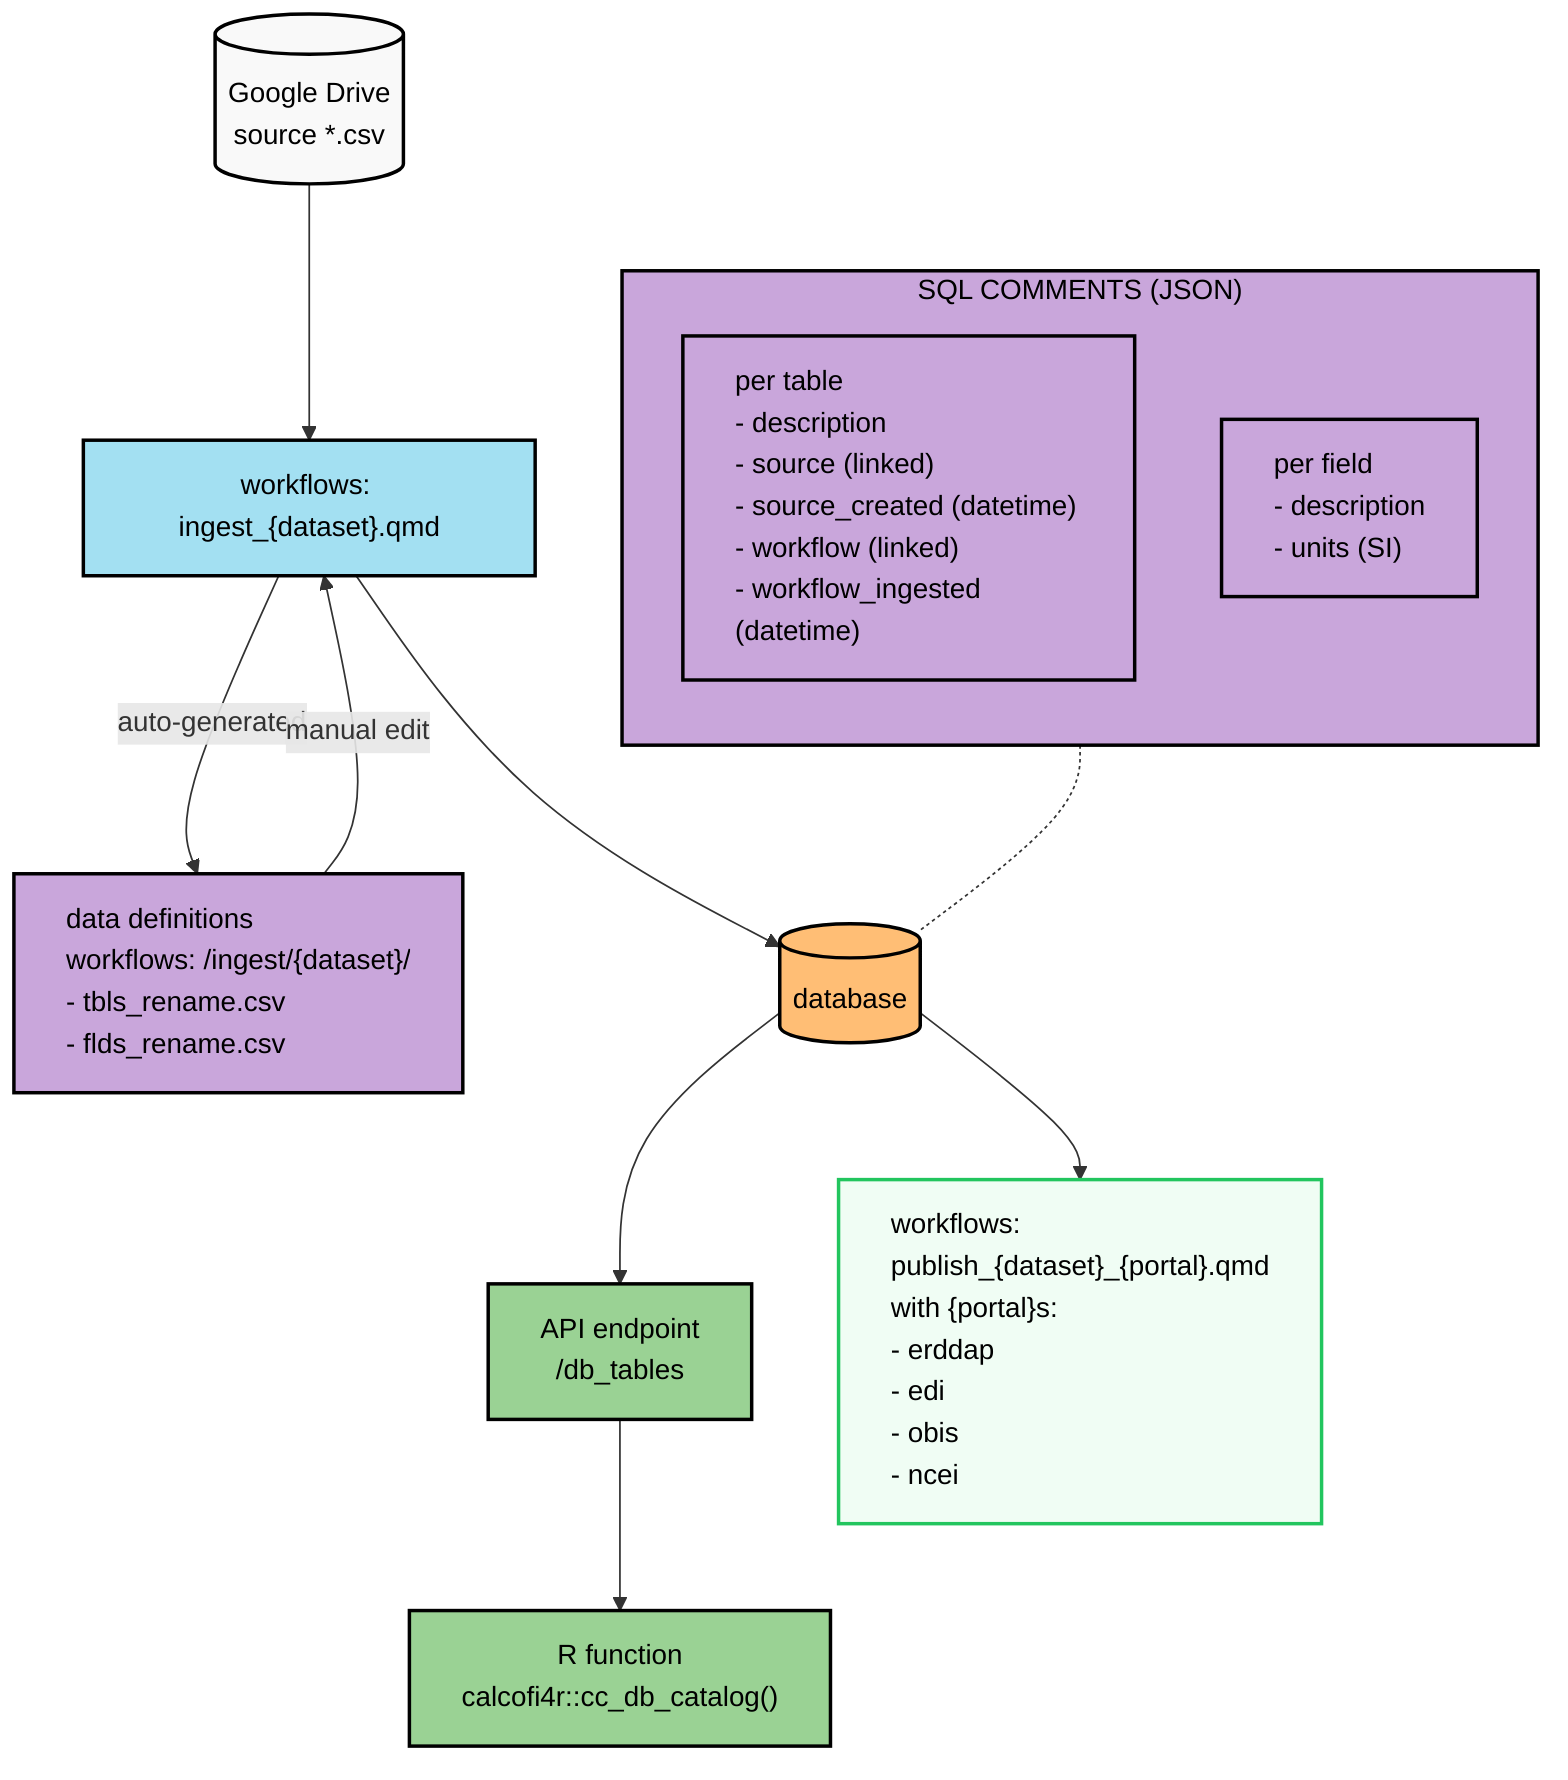flowchart TB
    %% Sources
    gd[(Google Drive\nsource *.csv)] --> iw

    %% Renamed to ingest workflow with new flow
    iw["workflows: ingest_{dataset}.qmd"] -->|"auto-generated"| dd
    dd["`data definitions
         workflows: /ingest/{dataset}/
         - tbls_rename.csv
         - flds_rename.csv`"]
    dd -->|"manual edit"| iw

    %% Database tables from ingest workflow
    iw --> db[(database)]

    %% Comments as JSON metadata with left-aligned bullets
    subgraph comments["SQL COMMENTS (JSON)"]
        direction TB
        tbl["`per table
              - description
              - source (linked)
              - source_created (datetime)
              - workflow (linked)
              - workflow_ingested (datetime)`"]
        fld["`per field
              - description
              - units (SI)`"]
    end

    comments -.- db

    %% API and consumption with clickable links
    db  --> api["API endpoint\n/db_tables"]
    api --> catalog["R function\ncalcofi4r::cc_db_catalog()"]
    db  --> eml["`workflows: publish\_{dataset}\_{portal}.qmd
                  with {portal}s:
                    - erddap
                    - edi
                    - obis
                    - ncei`"]

    %% Clickable links
    click api "https://api.calcofi.io/db_tables" "API endpoint"
    click catalog "https://calcofi.io/calcofi4r/reference/cc_db_catalog.html" "R package function"

    %% Styling with improved contrast
    classDef source fill:#f9f9f9,stroke:#000,stroke-width:2px,color:#000
    classDef process fill:#a3e0f2,stroke:#000,stroke-width:2px,color:#000
    classDef eml fill:#F0FDF4,stroke:#22C55E,stroke-width:2px,color:#000,text-align:left
    classDef data fill:#ffbe75,stroke:#000,stroke-width:2px,color:#000
    classDef api fill:#9ad294,stroke:#000,stroke-width:2px,color:#000
    classDef meta fill:#c9a6db,stroke:#000,stroke-width:2px,color:#000,text-align:left

    class gd source
    class dd,comments,tbl,fld meta
    class iw process
    class db data
    class api,catalog api
    class tbl,fld li
    class eml eml